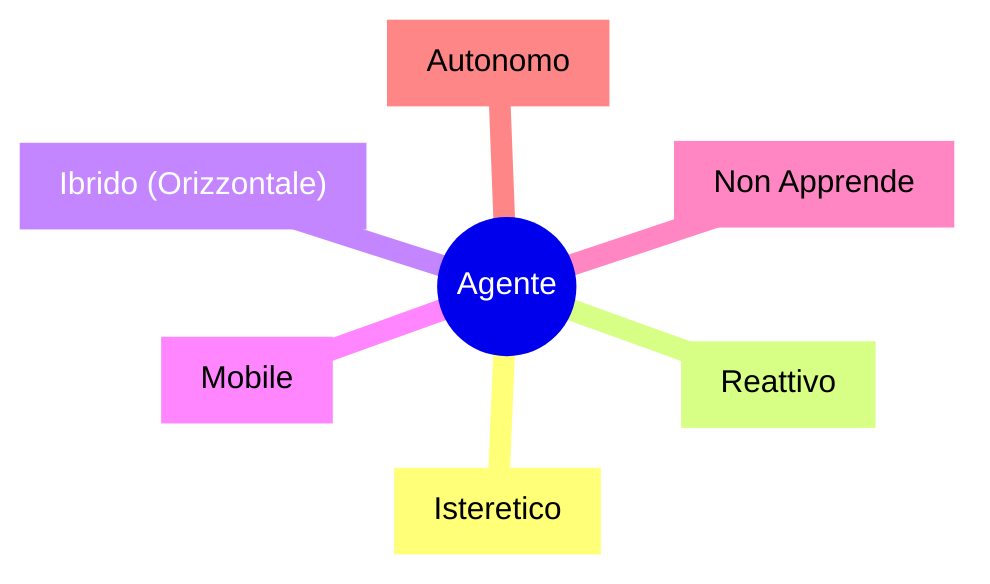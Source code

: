 mindmap
  root((Agente))
    [Isteretico]
    [Reattivo]
    ["Ibrido (Orizzontale)"]
    [Mobile]
    [Non Apprende]
    [Autonomo]